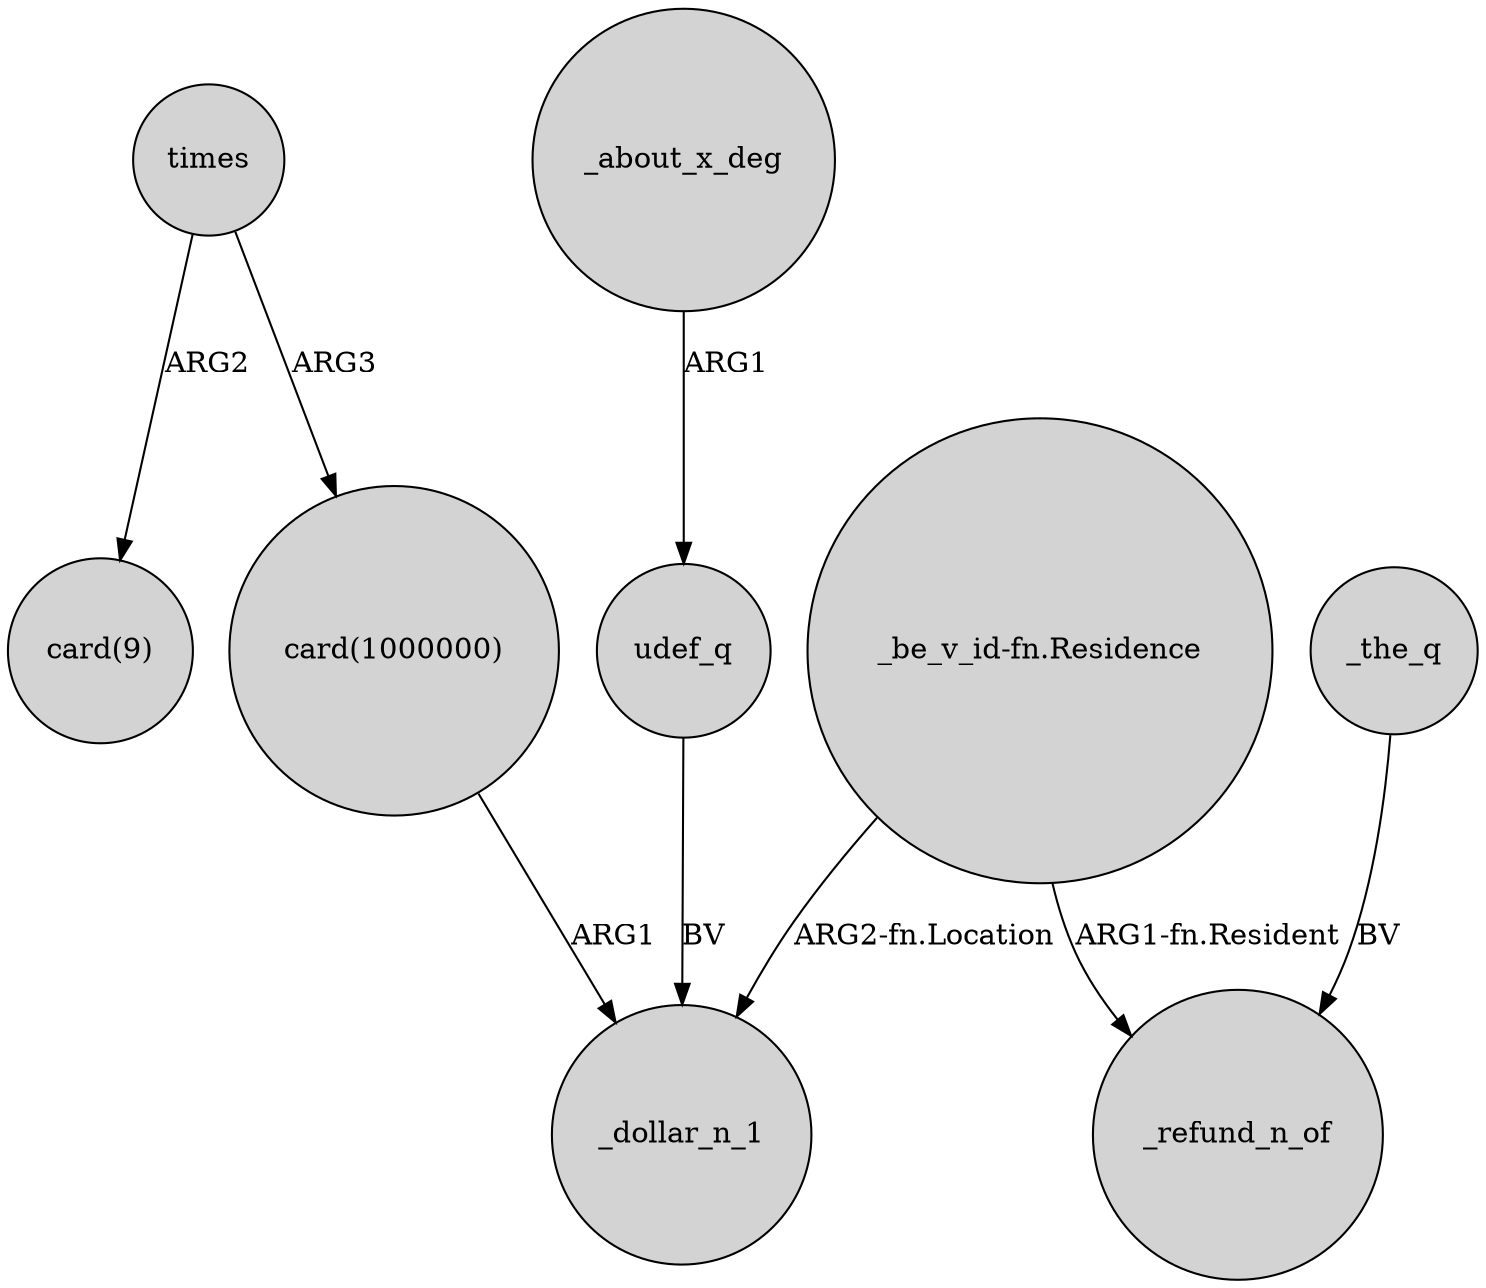digraph {
	node [shape=circle style=filled]
	times -> "card(1000000)" [label=ARG3]
	"_be_v_id-fn.Residence" -> _refund_n_of [label="ARG1-fn.Resident"]
	"_be_v_id-fn.Residence" -> _dollar_n_1 [label="ARG2-fn.Location"]
	udef_q -> _dollar_n_1 [label=BV]
	"card(1000000)" -> _dollar_n_1 [label=ARG1]
	_about_x_deg -> udef_q [label=ARG1]
	times -> "card(9)" [label=ARG2]
	_the_q -> _refund_n_of [label=BV]
}
